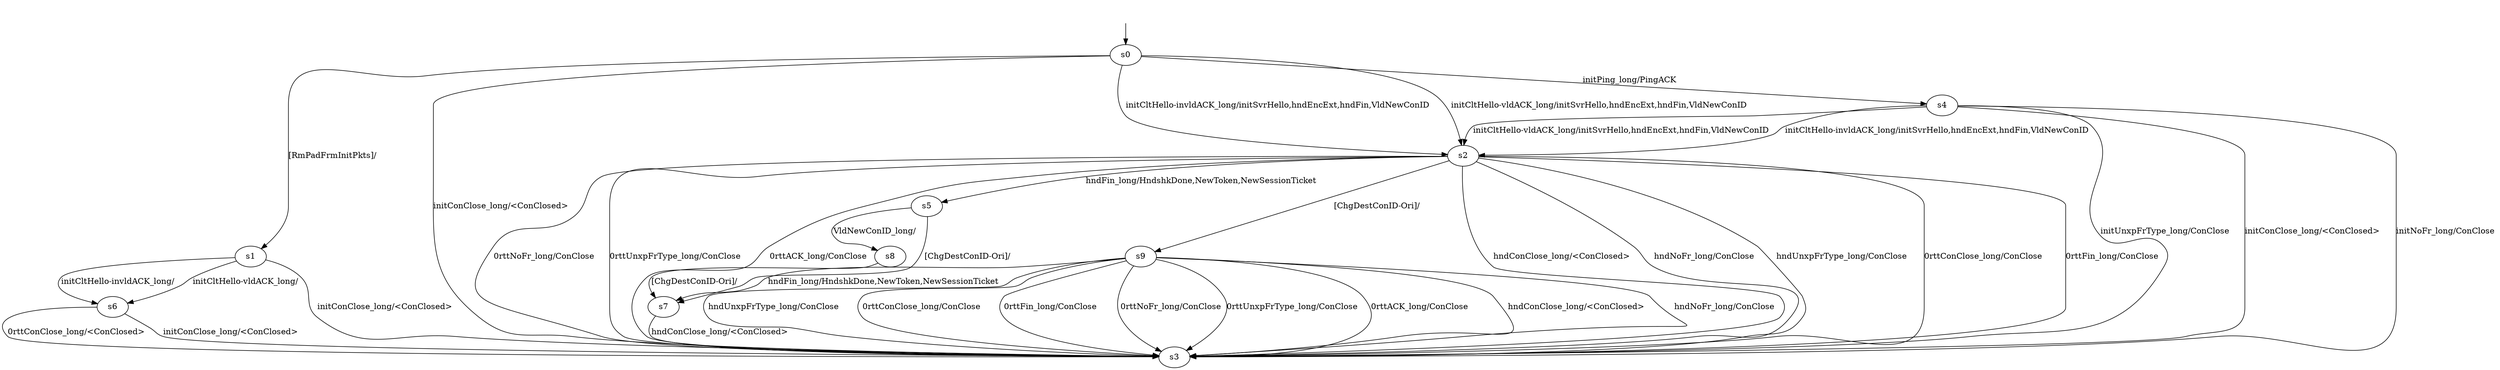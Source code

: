 digraph "../results/quic-goModels/quic-go-PSK-l-0/learnedModel" {
s0 [label=s0];
s1 [label=s1];
s2 [label=s2];
s3 [label=s3];
s4 [label=s4];
s5 [label=s5];
s6 [label=s6];
s7 [label=s7];
s8 [label=s8];
s9 [label=s9];
s0 -> s4  [label="initPing_long/PingACK "];
s0 -> s3  [label="initConClose_long/<ConClosed> "];
s0 -> s2  [label="initCltHello-vldACK_long/initSvrHello,hndEncExt,hndFin,VldNewConID "];
s0 -> s2  [label="initCltHello-invldACK_long/initSvrHello,hndEncExt,hndFin,VldNewConID "];
s0 -> s1  [label="[RmPadFrmInitPkts]/ "];
s1 -> s3  [label="initConClose_long/<ConClosed> "];
s1 -> s6  [label="initCltHello-vldACK_long/ "];
s1 -> s6  [label="initCltHello-invldACK_long/ "];
s2 -> s5  [label="hndFin_long/HndshkDone,NewToken,NewSessionTicket "];
s2 -> s3  [label="hndConClose_long/<ConClosed> "];
s2 -> s3  [label="hndNoFr_long/ConClose "];
s2 -> s3  [label="hndUnxpFrType_long/ConClose "];
s2 -> s3  [label="0rttConClose_long/ConClose "];
s2 -> s3  [label="0rttFin_long/ConClose "];
s2 -> s3  [label="0rttNoFr_long/ConClose "];
s2 -> s3  [label="0rttUnxpFrType_long/ConClose "];
s2 -> s3  [label="0rttACK_long/ConClose "];
s2 -> s9  [label="[ChgDestConID-Ori]/ "];
s4 -> s3  [label="initConClose_long/<ConClosed> "];
s4 -> s2  [label="initCltHello-vldACK_long/initSvrHello,hndEncExt,hndFin,VldNewConID "];
s4 -> s2  [label="initCltHello-invldACK_long/initSvrHello,hndEncExt,hndFin,VldNewConID "];
s4 -> s3  [label="initNoFr_long/ConClose "];
s4 -> s3  [label="initUnxpFrType_long/ConClose "];
s5 -> s8  [label="VldNewConID_long/ "];
s5 -> s7  [label="[ChgDestConID-Ori]/ "];
s6 -> s3  [label="initConClose_long/<ConClosed> "];
s6 -> s3  [label="0rttConClose_long/<ConClosed> "];
s7 -> s3  [label="hndConClose_long/<ConClosed> "];
s8 -> s7  [label="[ChgDestConID-Ori]/ "];
s9 -> s7  [label="hndFin_long/HndshkDone,NewToken,NewSessionTicket "];
s9 -> s3  [label="hndConClose_long/<ConClosed> "];
s9 -> s3  [label="hndNoFr_long/ConClose "];
s9 -> s3  [label="hndUnxpFrType_long/ConClose "];
s9 -> s3  [label="0rttConClose_long/ConClose "];
s9 -> s3  [label="0rttFin_long/ConClose "];
s9 -> s3  [label="0rttNoFr_long/ConClose "];
s9 -> s3  [label="0rttUnxpFrType_long/ConClose "];
s9 -> s3  [label="0rttACK_long/ConClose "];
__start0 [label="", shape=none];
__start0 -> s0  [label=""];
}
